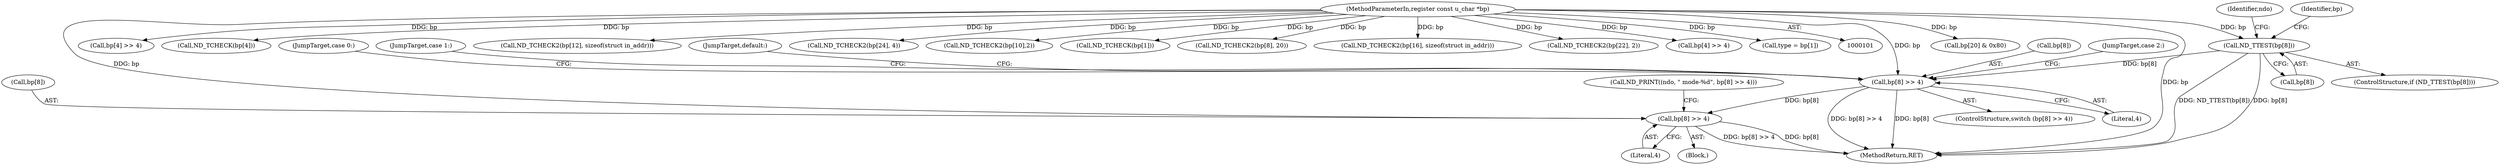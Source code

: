 digraph "0_tcpdump_5dc1860d8267b1e0cb78c9ffa2a40bea2fdb3ddc_2@array" {
"1000166" [label="(Call,bp[8] >> 4)"];
"1000136" [label="(Call,bp[8] >> 4)"];
"1000130" [label="(Call,ND_TTEST(bp[8]))"];
"1000103" [label="(MethodParameterIn,register const u_char *bp)"];
"1000154" [label="(JumpTarget,case 2:)"];
"1000135" [label="(ControlStructure,switch (bp[8] >> 4))"];
"1000142" [label="(JumpTarget,case 0:)"];
"1000148" [label="(JumpTarget,case 1:)"];
"1000138" [label="(Identifier,bp)"];
"1000438" [label="(MethodReturn,RET)"];
"1000365" [label="(Call,bp[20] & 0x80)"];
"1000426" [label="(Call,bp[4] >> 4)"];
"1000409" [label="(Call,ND_TCHECK(bp[4]))"];
"1000224" [label="(Call,ND_TCHECK2(bp[12], sizeof(struct in_addr)))"];
"1000174" [label="(Identifier,ndo)"];
"1000170" [label="(Literal,4)"];
"1000166" [label="(Call,bp[8] >> 4)"];
"1000140" [label="(Literal,4)"];
"1000353" [label="(Call,ND_TCHECK2(bp[24], 4))"];
"1000161" [label="(Call,ND_PRINT((ndo, \" mode-%d\", bp[8] >> 4)))"];
"1000177" [label="(Call,ND_TCHECK2(bp[10],2))"];
"1000131" [label="(Call,bp[8])"];
"1000107" [label="(Call,ND_TCHECK(bp[1]))"];
"1000160" [label="(JumpTarget,default:)"];
"1000164" [label="(Block,)"];
"1000137" [label="(Call,bp[8])"];
"1000199" [label="(Call,ND_TCHECK2(bp[8], 20))"];
"1000310" [label="(Call,ND_TCHECK2(bp[16], sizeof(struct in_addr)))"];
"1000255" [label="(Call,ND_TCHECK2(bp[22], 2))"];
"1000103" [label="(MethodParameterIn,register const u_char *bp)"];
"1000136" [label="(Call,bp[8] >> 4)"];
"1000130" [label="(Call,ND_TTEST(bp[8]))"];
"1000129" [label="(ControlStructure,if (ND_TTEST(bp[8])))"];
"1000167" [label="(Call,bp[8])"];
"1000415" [label="(Call,bp[4] >> 4)"];
"1000111" [label="(Call,type = bp[1])"];
"1000166" -> "1000164"  [label="AST: "];
"1000166" -> "1000170"  [label="CFG: "];
"1000167" -> "1000166"  [label="AST: "];
"1000170" -> "1000166"  [label="AST: "];
"1000161" -> "1000166"  [label="CFG: "];
"1000166" -> "1000438"  [label="DDG: bp[8] >> 4"];
"1000166" -> "1000438"  [label="DDG: bp[8]"];
"1000136" -> "1000166"  [label="DDG: bp[8]"];
"1000103" -> "1000166"  [label="DDG: bp"];
"1000136" -> "1000135"  [label="AST: "];
"1000136" -> "1000140"  [label="CFG: "];
"1000137" -> "1000136"  [label="AST: "];
"1000140" -> "1000136"  [label="AST: "];
"1000142" -> "1000136"  [label="CFG: "];
"1000148" -> "1000136"  [label="CFG: "];
"1000154" -> "1000136"  [label="CFG: "];
"1000160" -> "1000136"  [label="CFG: "];
"1000136" -> "1000438"  [label="DDG: bp[8] >> 4"];
"1000136" -> "1000438"  [label="DDG: bp[8]"];
"1000130" -> "1000136"  [label="DDG: bp[8]"];
"1000103" -> "1000136"  [label="DDG: bp"];
"1000130" -> "1000129"  [label="AST: "];
"1000130" -> "1000131"  [label="CFG: "];
"1000131" -> "1000130"  [label="AST: "];
"1000138" -> "1000130"  [label="CFG: "];
"1000174" -> "1000130"  [label="CFG: "];
"1000130" -> "1000438"  [label="DDG: ND_TTEST(bp[8])"];
"1000130" -> "1000438"  [label="DDG: bp[8]"];
"1000103" -> "1000130"  [label="DDG: bp"];
"1000103" -> "1000101"  [label="AST: "];
"1000103" -> "1000438"  [label="DDG: bp"];
"1000103" -> "1000107"  [label="DDG: bp"];
"1000103" -> "1000111"  [label="DDG: bp"];
"1000103" -> "1000177"  [label="DDG: bp"];
"1000103" -> "1000199"  [label="DDG: bp"];
"1000103" -> "1000224"  [label="DDG: bp"];
"1000103" -> "1000255"  [label="DDG: bp"];
"1000103" -> "1000310"  [label="DDG: bp"];
"1000103" -> "1000353"  [label="DDG: bp"];
"1000103" -> "1000365"  [label="DDG: bp"];
"1000103" -> "1000409"  [label="DDG: bp"];
"1000103" -> "1000415"  [label="DDG: bp"];
"1000103" -> "1000426"  [label="DDG: bp"];
}
